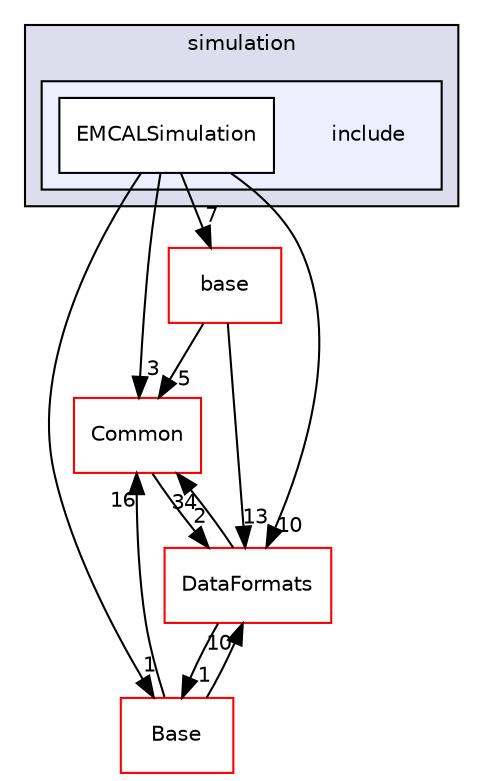 digraph "/home/travis/build/AliceO2Group/AliceO2/Detectors/EMCAL/simulation/include" {
  bgcolor=transparent;
  compound=true
  node [ fontsize="10", fontname="Helvetica"];
  edge [ labelfontsize="10", labelfontname="Helvetica"];
  subgraph clusterdir_40743f2e882add17463d3ecfa83bffd4 {
    graph [ bgcolor="#ddddee", pencolor="black", label="simulation" fontname="Helvetica", fontsize="10", URL="dir_40743f2e882add17463d3ecfa83bffd4.html"]
  subgraph clusterdir_7bf79a161bebea1697ee327feea7a1aa {
    graph [ bgcolor="#eeeeff", pencolor="black", label="" URL="dir_7bf79a161bebea1697ee327feea7a1aa.html"];
    dir_7bf79a161bebea1697ee327feea7a1aa [shape=plaintext label="include"];
    dir_db4a9ed0cc55fd17c70f7e404d003b3a [shape=box label="EMCALSimulation" color="black" fillcolor="white" style="filled" URL="dir_db4a9ed0cc55fd17c70f7e404d003b3a.html"];
  }
  }
  dir_4ab6b4cc6a7edbff49100e9123df213f [shape=box label="Common" color="red" URL="dir_4ab6b4cc6a7edbff49100e9123df213f.html"];
  dir_37c90836491b695b472bf98d1be8336b [shape=box label="Base" color="red" URL="dir_37c90836491b695b472bf98d1be8336b.html"];
  dir_478733f24fb8878a4cdf7773310adedd [shape=box label="base" color="red" URL="dir_478733f24fb8878a4cdf7773310adedd.html"];
  dir_2171f7ec022c5423887b07c69b2f5b48 [shape=box label="DataFormats" color="red" URL="dir_2171f7ec022c5423887b07c69b2f5b48.html"];
  dir_4ab6b4cc6a7edbff49100e9123df213f->dir_2171f7ec022c5423887b07c69b2f5b48 [headlabel="2", labeldistance=1.5 headhref="dir_000027_000076.html"];
  dir_37c90836491b695b472bf98d1be8336b->dir_4ab6b4cc6a7edbff49100e9123df213f [headlabel="16", labeldistance=1.5 headhref="dir_000273_000027.html"];
  dir_37c90836491b695b472bf98d1be8336b->dir_2171f7ec022c5423887b07c69b2f5b48 [headlabel="10", labeldistance=1.5 headhref="dir_000273_000076.html"];
  dir_478733f24fb8878a4cdf7773310adedd->dir_4ab6b4cc6a7edbff49100e9123df213f [headlabel="5", labeldistance=1.5 headhref="dir_000199_000027.html"];
  dir_478733f24fb8878a4cdf7773310adedd->dir_2171f7ec022c5423887b07c69b2f5b48 [headlabel="13", labeldistance=1.5 headhref="dir_000199_000076.html"];
  dir_db4a9ed0cc55fd17c70f7e404d003b3a->dir_4ab6b4cc6a7edbff49100e9123df213f [headlabel="3", labeldistance=1.5 headhref="dir_000281_000027.html"];
  dir_db4a9ed0cc55fd17c70f7e404d003b3a->dir_37c90836491b695b472bf98d1be8336b [headlabel="1", labeldistance=1.5 headhref="dir_000281_000273.html"];
  dir_db4a9ed0cc55fd17c70f7e404d003b3a->dir_478733f24fb8878a4cdf7773310adedd [headlabel="7", labeldistance=1.5 headhref="dir_000281_000199.html"];
  dir_db4a9ed0cc55fd17c70f7e404d003b3a->dir_2171f7ec022c5423887b07c69b2f5b48 [headlabel="10", labeldistance=1.5 headhref="dir_000281_000076.html"];
  dir_2171f7ec022c5423887b07c69b2f5b48->dir_4ab6b4cc6a7edbff49100e9123df213f [headlabel="34", labeldistance=1.5 headhref="dir_000076_000027.html"];
  dir_2171f7ec022c5423887b07c69b2f5b48->dir_37c90836491b695b472bf98d1be8336b [headlabel="1", labeldistance=1.5 headhref="dir_000076_000273.html"];
}
